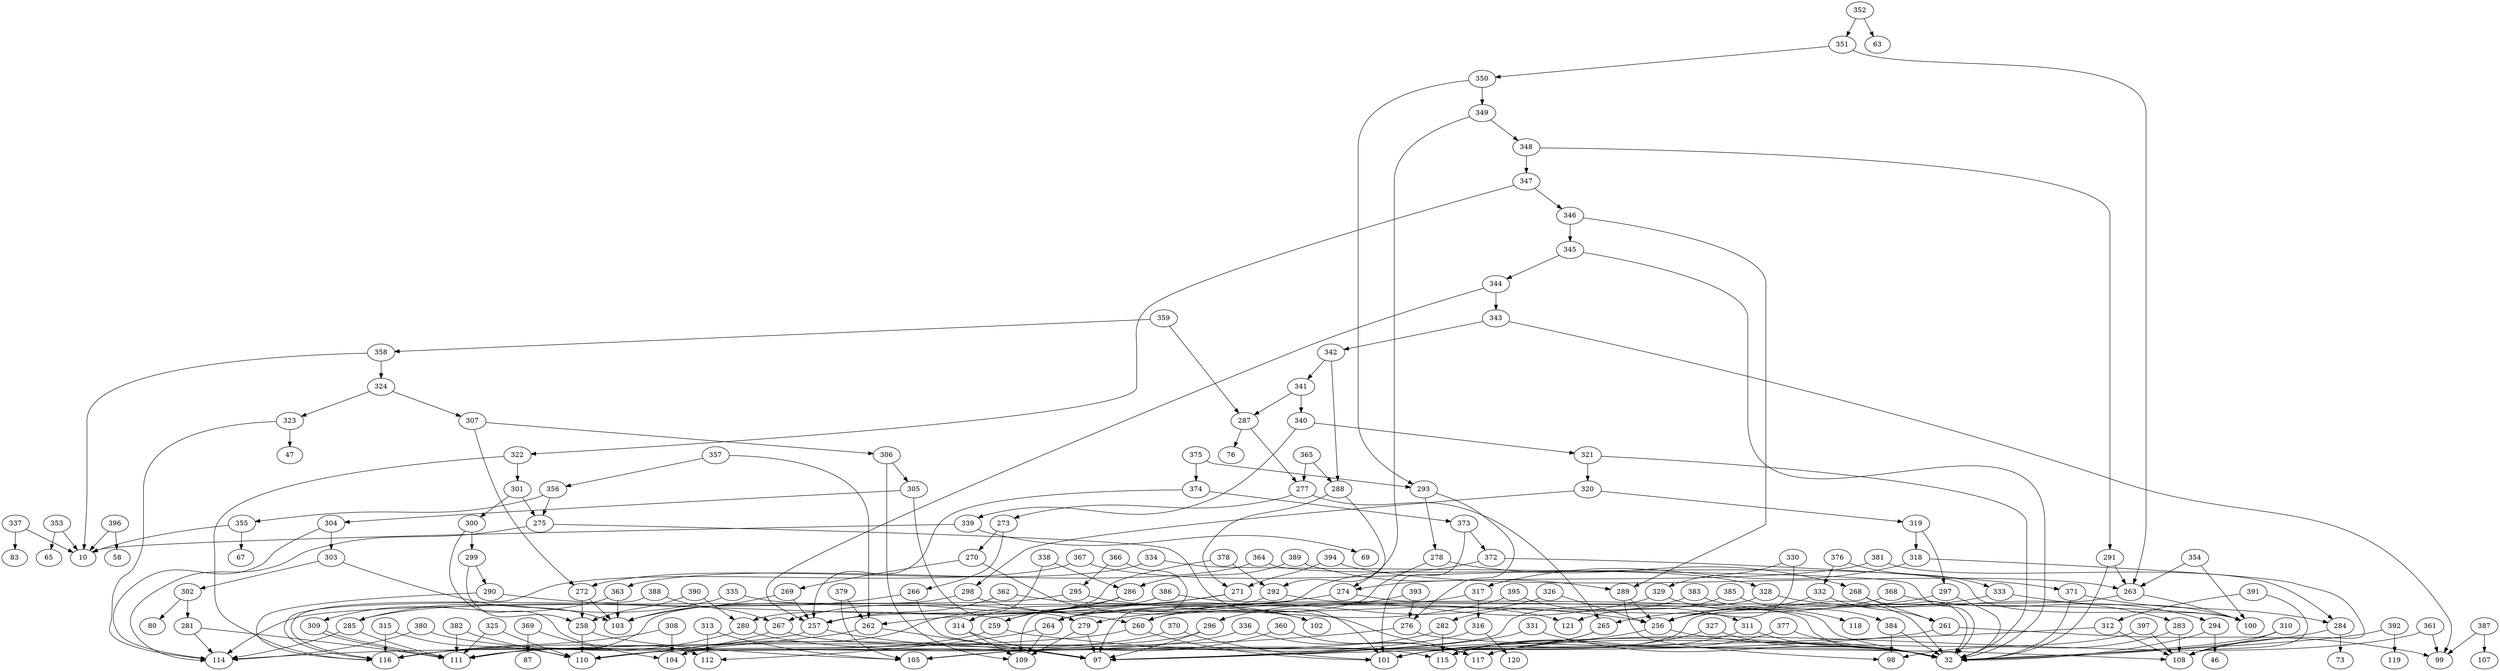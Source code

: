 digraph bpeTable {
 256 -> 101
 256 -> 32
 257 -> 97
 257 -> 110
 258 -> 105
 258 -> 110
 259 -> 32
 259 -> 116
 260 -> 101
 260 -> 114
 261 -> 99
 261 -> 111
 262 -> 97
 262 -> 116
 263 -> 101
 263 -> 100
 264 -> 109
 264 -> 112
 265 -> 101
 265 -> 115
 266 -> 97
 266 -> 103
 267 -> 111
 267 -> 32
 268 -> 32
 268 -> 261
 269 -> 257
 269 -> 103
 270 -> 269
 270 -> 117
 271 -> 259
 271 -> 104
 272 -> 258
 272 -> 103
 273 -> 270
 273 -> 266
 274 -> 262
 274 -> 32
 275 -> 114
 275 -> 101
 276 -> 105
 276 -> 108
 277 -> 273
 277 -> 265
 278 -> 268
 278 -> 264
 279 -> 97
 279 -> 109
 280 -> 115
 280 -> 116
 281 -> 114
 281 -> 111
 282 -> 105
 282 -> 115
 283 -> 98
 283 -> 108
 284 -> 73
 284 -> 32
 285 -> 111
 285 -> 114
 286 -> 259
 286 -> 267
 287 -> 76
 287 -> 277
 288 -> 271
 288 -> 274
 289 -> 98
 289 -> 256
 290 -> 116
 290 -> 260
 291 -> 263
 291 -> 32
 292 -> 257
 292 -> 100
 293 -> 278
 293 -> 276
 294 -> 46
 294 -> 32
 295 -> 114
 295 -> 256
 296 -> 104
 296 -> 97
 297 -> 265
 297 -> 32
 298 -> 111
 298 -> 102
 299 -> 258
 299 -> 290
 300 -> 299
 300 -> 112
 301 -> 300
 301 -> 275
 302 -> 80
 302 -> 281
 303 -> 302
 303 -> 103
 304 -> 303
 304 -> 114
 305 -> 304
 305 -> 279
 306 -> 305
 306 -> 109
 307 -> 306
 307 -> 272
 308 -> 116
 308 -> 104
 309 -> 111
 309 -> 111
 310 -> 32
 310 -> 108
 311 -> 32
 311 -> 115
 312 -> 97
 312 -> 108
 313 -> 105
 313 -> 112
 314 -> 109
 314 -> 97
 315 -> 110
 315 -> 116
 316 -> 120
 316 -> 97
 317 -> 316
 317 -> 264
 318 -> 317
 318 -> 108
 319 -> 318
 319 -> 297
 320 -> 319
 320 -> 298
 321 -> 320
 321 -> 32
 322 -> 301
 322 -> 116
 323 -> 114
 323 -> 47
 324 -> 323
 324 -> 307
 325 -> 111
 325 -> 110
 326 -> 260
 326 -> 256
 327 -> 32
 327 -> 101
 328 -> 97
 328 -> 283
 329 -> 296
 329 -> 118
 330 -> 329
 330 -> 256
 331 -> 97
 331 -> 32
 332 -> 256
 332 -> 261
 333 -> 100
 333 -> 256
 334 -> 272
 334 -> 32
 335 -> 102
 335 -> 285
 336 -> 117
 336 -> 110
 337 -> 10
 337 -> 83
 338 -> 286
 338 -> 314
 339 -> 10
 339 -> 69
 340 -> 339
 340 -> 321
 341 -> 340
 341 -> 287
 342 -> 341
 342 -> 288
 343 -> 342
 343 -> 99
 344 -> 343
 344 -> 257
 345 -> 344
 345 -> 32
 346 -> 345
 346 -> 289
 347 -> 346
 347 -> 322
 348 -> 347
 348 -> 291
 349 -> 348
 349 -> 292
 350 -> 349
 350 -> 293
 351 -> 350
 351 -> 263
 352 -> 351
 352 -> 63
 353 -> 10
 353 -> 65
 354 -> 263
 354 -> 100
 355 -> 10
 355 -> 67
 356 -> 355
 356 -> 275
 357 -> 356
 357 -> 262
 358 -> 10
 358 -> 324
 359 -> 358
 359 -> 287
 360 -> 117
 360 -> 105
 361 -> 99
 361 -> 117
 362 -> 257
 362 -> 121
 363 -> 103
 363 -> 309
 364 -> 363
 364 -> 100
 365 -> 277
 365 -> 288
 366 -> 97
 366 -> 295
 367 -> 116
 367 -> 328
 368 -> 260
 368 -> 294
 369 -> 87
 369 -> 104
 370 -> 101
 370 -> 110
 371 -> 32
 371 -> 284
 372 -> 371
 372 -> 109
 373 -> 372
 373 -> 101
 374 -> 373
 374 -> 257
 375 -> 374
 375 -> 293
 376 -> 332
 376 -> 333
 377 -> 115
 377 -> 32
 378 -> 280
 378 -> 292
 379 -> 262
 379 -> 105
 380 -> 97
 380 -> 114
 381 -> 274
 381 -> 284
 382 -> 110
 382 -> 111
 383 -> 32
 383 -> 282
 384 -> 32
 384 -> 98
 385 -> 384
 385 -> 121
 386 -> 285
 386 -> 32
 387 -> 99
 387 -> 107
 388 -> 116
 388 -> 267
 389 -> 286
 389 -> 289
 390 -> 258
 390 -> 280
 391 -> 312
 391 -> 108
 392 -> 32
 392 -> 119
 393 -> 264
 393 -> 276
 394 -> 263
 394 -> 271
 395 -> 279
 395 -> 311
 396 -> 58
 396 -> 10
 397 -> 117
 397 -> 108
}
